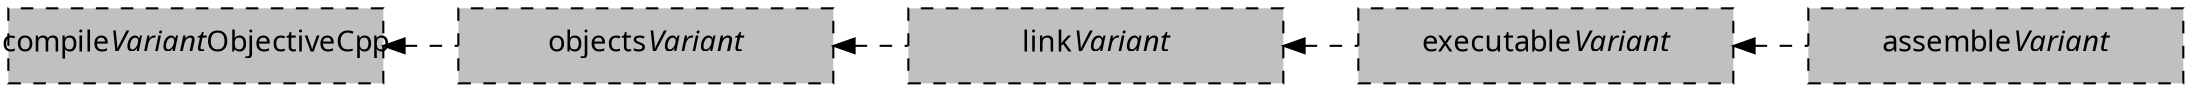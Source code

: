 digraph variantTaskGraph {
  graph [ dpi = 100, fontname="Sans"];
  node [fontname = "Sans"];
  edge [fontname = "Sans"];
  node [shape=rectangle, fixedsize=true, width=2.5, height=0.5];
  node [style="dashed,filled", fillcolor=grey]
  rankdir=LR

  compileVariant -> objectsVariant -> linkVariant -> executableVariant -> assembleVariant [dir=back, style=dashed]
  compileVariant[label=<compile<i>Variant</i>ObjectiveCpp>]
  objectsVariant[label=<objects<i>Variant</i>>]
  linkVariant[label=<link<i>Variant</i>>]
  executableVariant[label=<executable<i>Variant</i>>]
  assembleVariant[label=<assemble<i>Variant</i>>]
}
